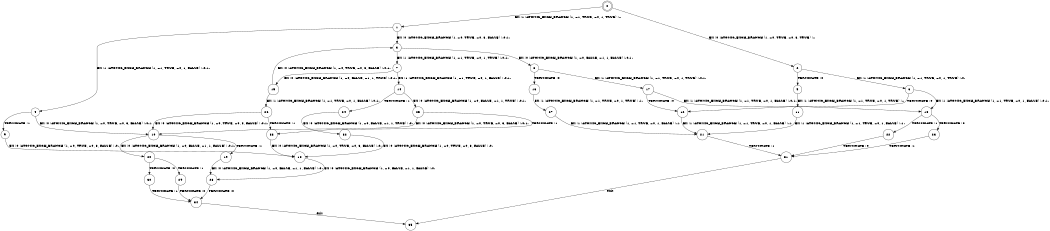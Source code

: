 digraph BCG {
size = "7, 10.5";
center = TRUE;
node [shape = circle];
0 [peripheries = 2];
0 -> 1 [label = "EX !1 !ATOMIC_EXCH_BRANCH (1, +1, TRUE, +0, 1, TRUE) !::"];
0 -> 2 [label = "EX !0 !ATOMIC_EXCH_BRANCH (1, +0, TRUE, +0, 3, TRUE) !::"];
1 -> 3 [label = "EX !0 !ATOMIC_EXCH_BRANCH (1, +0, TRUE, +0, 3, FALSE) !:0:1:"];
1 -> 4 [label = "EX !1 !ATOMIC_EXCH_BRANCH (1, +1, TRUE, +0, 1, FALSE) !:0:1:"];
2 -> 5 [label = "TERMINATE !0"];
2 -> 6 [label = "EX !1 !ATOMIC_EXCH_BRANCH (1, +1, TRUE, +0, 1, TRUE) !:0:"];
3 -> 7 [label = "EX !1 !ATOMIC_EXCH_BRANCH (1, +1, TRUE, +0, 1, TRUE) !:0:1:"];
3 -> 8 [label = "EX !0 !ATOMIC_EXCH_BRANCH (1, +0, FALSE, +1, 1, FALSE) !:0:1:"];
4 -> 9 [label = "TERMINATE !1"];
4 -> 10 [label = "EX !0 !ATOMIC_EXCH_BRANCH (1, +0, TRUE, +0, 3, FALSE) !:0:1:"];
5 -> 11 [label = "EX !1 !ATOMIC_EXCH_BRANCH (1, +1, TRUE, +0, 1, TRUE) !::"];
6 -> 12 [label = "TERMINATE !0"];
6 -> 13 [label = "EX !1 !ATOMIC_EXCH_BRANCH (1, +1, TRUE, +0, 1, FALSE) !:0:1:"];
7 -> 14 [label = "EX !1 !ATOMIC_EXCH_BRANCH (1, +1, TRUE, +0, 1, FALSE) !:0:1:"];
7 -> 15 [label = "EX !0 !ATOMIC_EXCH_BRANCH (1, +0, FALSE, +1, 1, TRUE) !:0:1:"];
8 -> 16 [label = "TERMINATE !0"];
8 -> 17 [label = "EX !1 !ATOMIC_EXCH_BRANCH (1, +1, TRUE, +0, 1, TRUE) !:0:1:"];
9 -> 18 [label = "EX !0 !ATOMIC_EXCH_BRANCH (1, +0, TRUE, +0, 3, FALSE) !:0:"];
10 -> 19 [label = "TERMINATE !1"];
10 -> 20 [label = "EX !0 !ATOMIC_EXCH_BRANCH (1, +0, FALSE, +1, 1, FALSE) !:0:1:"];
11 -> 21 [label = "EX !1 !ATOMIC_EXCH_BRANCH (1, +1, TRUE, +0, 1, FALSE) !:1:"];
12 -> 21 [label = "EX !1 !ATOMIC_EXCH_BRANCH (1, +1, TRUE, +0, 1, FALSE) !:1:"];
13 -> 22 [label = "TERMINATE !1"];
13 -> 23 [label = "TERMINATE !0"];
14 -> 24 [label = "TERMINATE !1"];
14 -> 25 [label = "EX !0 !ATOMIC_EXCH_BRANCH (1, +0, FALSE, +1, 1, TRUE) !:0:1:"];
15 -> 26 [label = "EX !1 !ATOMIC_EXCH_BRANCH (1, +1, TRUE, +0, 1, FALSE) !:0:1:"];
15 -> 3 [label = "EX !0 !ATOMIC_EXCH_BRANCH (1, +0, TRUE, +0, 3, FALSE) !:0:1:"];
16 -> 27 [label = "EX !1 !ATOMIC_EXCH_BRANCH (1, +1, TRUE, +0, 1, TRUE) !:1:"];
17 -> 12 [label = "TERMINATE !0"];
17 -> 13 [label = "EX !1 !ATOMIC_EXCH_BRANCH (1, +1, TRUE, +0, 1, FALSE) !:0:1:"];
18 -> 28 [label = "EX !0 !ATOMIC_EXCH_BRANCH (1, +0, FALSE, +1, 1, FALSE) !:0:"];
19 -> 28 [label = "EX !0 !ATOMIC_EXCH_BRANCH (1, +0, FALSE, +1, 1, FALSE) !:0:"];
20 -> 29 [label = "TERMINATE !1"];
20 -> 30 [label = "TERMINATE !0"];
21 -> 31 [label = "TERMINATE !1"];
22 -> 31 [label = "TERMINATE !0"];
23 -> 31 [label = "TERMINATE !1"];
24 -> 32 [label = "EX !0 !ATOMIC_EXCH_BRANCH (1, +0, FALSE, +1, 1, TRUE) !:0:"];
25 -> 33 [label = "TERMINATE !1"];
25 -> 10 [label = "EX !0 !ATOMIC_EXCH_BRANCH (1, +0, TRUE, +0, 3, FALSE) !:0:1:"];
26 -> 33 [label = "TERMINATE !1"];
26 -> 10 [label = "EX !0 !ATOMIC_EXCH_BRANCH (1, +0, TRUE, +0, 3, FALSE) !:0:1:"];
27 -> 21 [label = "EX !1 !ATOMIC_EXCH_BRANCH (1, +1, TRUE, +0, 1, FALSE) !:1:"];
28 -> 34 [label = "TERMINATE !0"];
29 -> 34 [label = "TERMINATE !0"];
30 -> 34 [label = "TERMINATE !1"];
31 -> 35 [label = "exit"];
32 -> 18 [label = "EX !0 !ATOMIC_EXCH_BRANCH (1, +0, TRUE, +0, 3, FALSE) !:0:"];
33 -> 18 [label = "EX !0 !ATOMIC_EXCH_BRANCH (1, +0, TRUE, +0, 3, FALSE) !:0:"];
34 -> 35 [label = "exit"];
}
